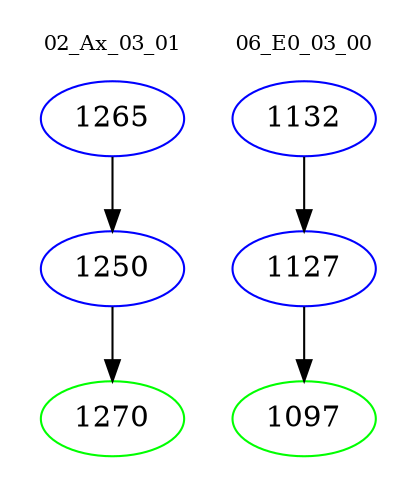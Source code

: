 digraph{
subgraph cluster_0 {
color = white
label = "02_Ax_03_01";
fontsize=10;
T0_1265 [label="1265", color="blue"]
T0_1265 -> T0_1250 [color="black"]
T0_1250 [label="1250", color="blue"]
T0_1250 -> T0_1270 [color="black"]
T0_1270 [label="1270", color="green"]
}
subgraph cluster_1 {
color = white
label = "06_E0_03_00";
fontsize=10;
T1_1132 [label="1132", color="blue"]
T1_1132 -> T1_1127 [color="black"]
T1_1127 [label="1127", color="blue"]
T1_1127 -> T1_1097 [color="black"]
T1_1097 [label="1097", color="green"]
}
}
